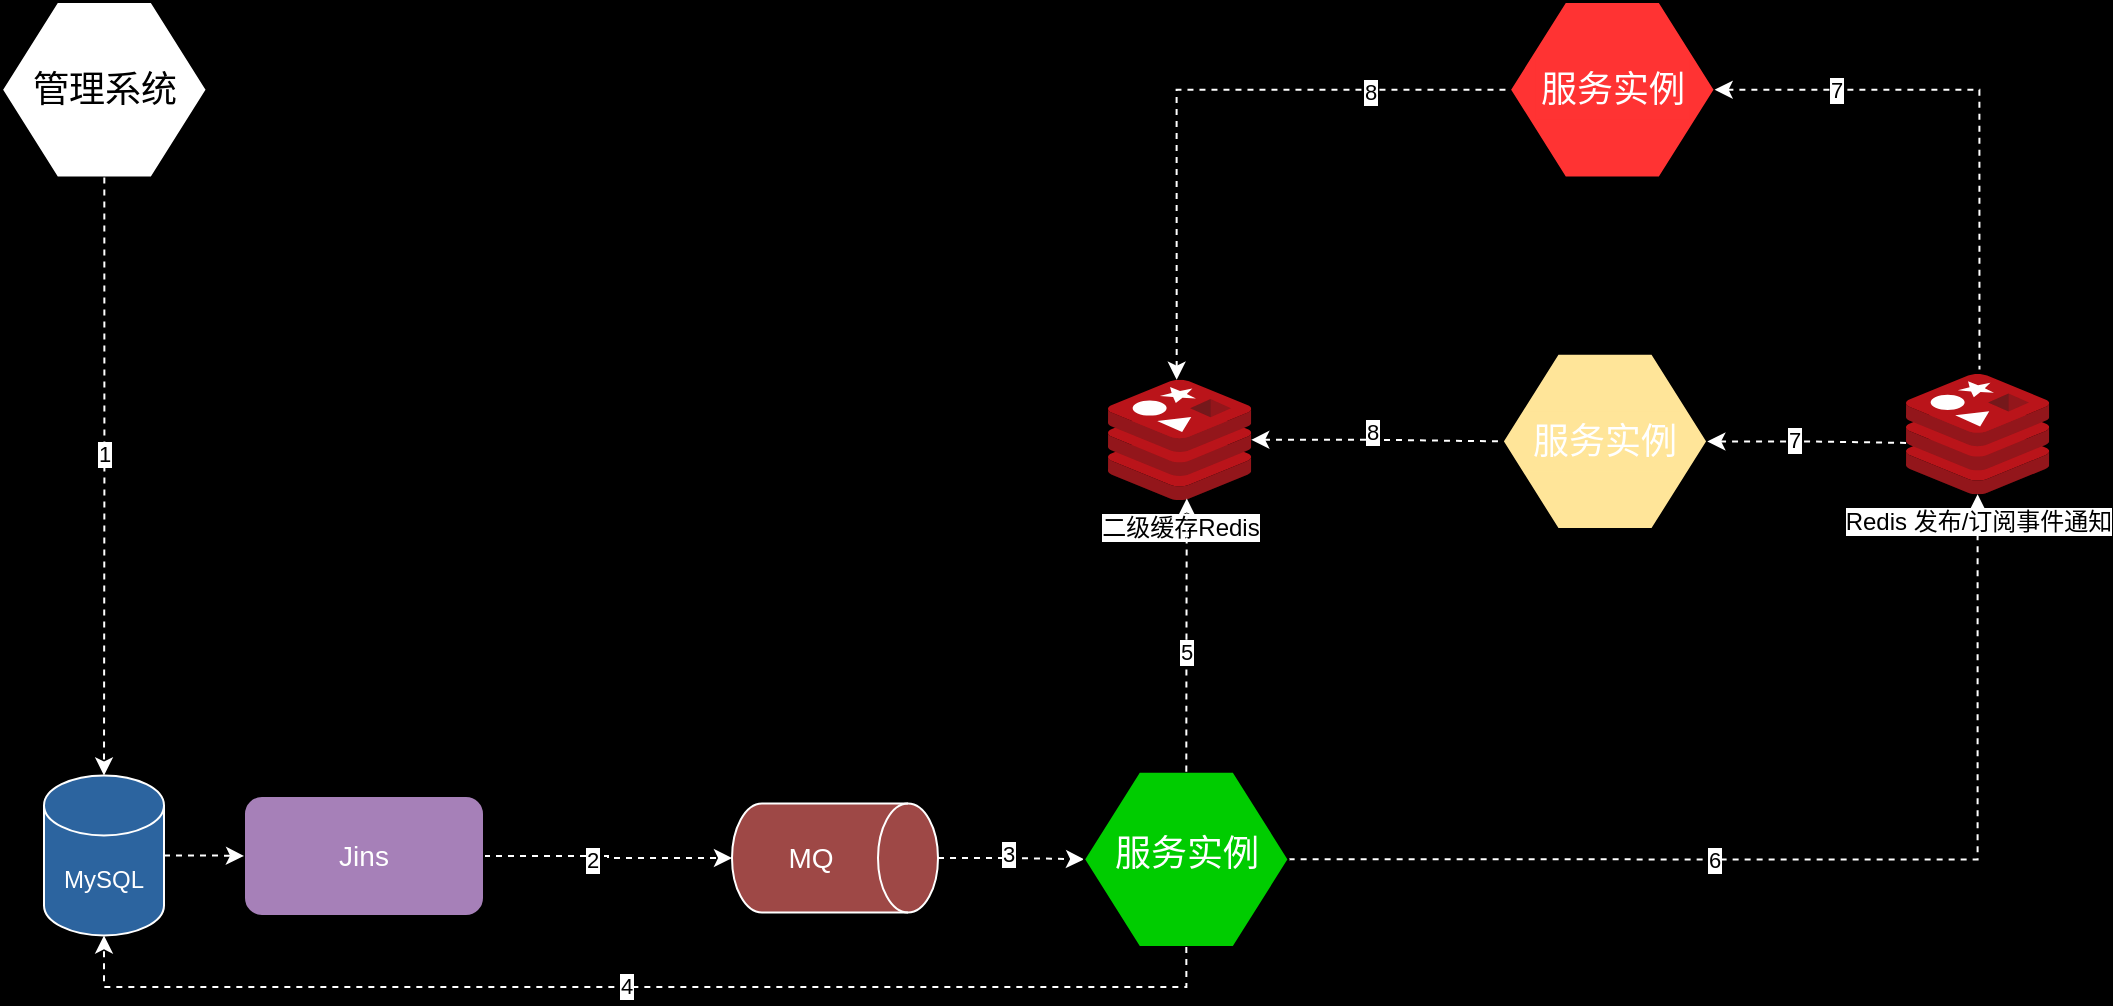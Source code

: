 <mxfile version="24.7.7">
  <diagram name="第 1 页" id="2kuI5vqeoujSwtPeEiwz">
    <mxGraphModel dx="2620" dy="2050" grid="0" gridSize="10" guides="1" tooltips="1" connect="1" arrows="1" fold="1" page="1" pageScale="1" pageWidth="827" pageHeight="1169" background="#000000" math="0" shadow="0">
      <root>
        <mxCell id="0" />
        <mxCell id="1" parent="0" />
        <mxCell id="nMclyF_xI6lpTPqhvQNZ-13" style="edgeStyle=orthogonalEdgeStyle;rounded=0;orthogonalLoop=1;jettySize=auto;html=1;exitX=1;exitY=0.5;exitDx=0;exitDy=0;strokeColor=#FFFFFF;dashed=1;" parent="1" source="nMclyF_xI6lpTPqhvQNZ-4" target="nMclyF_xI6lpTPqhvQNZ-10" edge="1">
          <mxGeometry relative="1" as="geometry" />
        </mxCell>
        <mxCell id="RNi2GJTvqtdYTUZvZrPk-51" value="2" style="edgeLabel;html=1;align=center;verticalAlign=middle;resizable=0;points=[];" vertex="1" connectable="0" parent="nMclyF_xI6lpTPqhvQNZ-13">
          <mxGeometry x="-0.185" y="-2" relative="1" as="geometry">
            <mxPoint x="3" as="offset" />
          </mxGeometry>
        </mxCell>
        <mxCell id="nMclyF_xI6lpTPqhvQNZ-4" value="&lt;font style=&quot;font-size: 14px;&quot; color=&quot;#ffffff&quot;&gt;Jins&lt;/font&gt;" style="rounded=1;whiteSpace=wrap;html=1;fillColor=#A680B8;" parent="1" vertex="1">
          <mxGeometry x="100" y="353" width="120" height="60" as="geometry" />
        </mxCell>
        <mxCell id="nMclyF_xI6lpTPqhvQNZ-8" style="edgeStyle=orthogonalEdgeStyle;rounded=0;orthogonalLoop=1;jettySize=auto;html=1;exitX=1;exitY=0.5;exitDx=0;exitDy=0;exitPerimeter=0;strokeColor=#FFFFFF;dashed=1;entryX=0;entryY=0.5;entryDx=0;entryDy=0;" parent="1" source="nMclyF_xI6lpTPqhvQNZ-5" edge="1" target="nMclyF_xI6lpTPqhvQNZ-4">
          <mxGeometry relative="1" as="geometry">
            <mxPoint x="104" y="387" as="targetPoint" />
          </mxGeometry>
        </mxCell>
        <mxCell id="nMclyF_xI6lpTPqhvQNZ-5" value="&lt;font color=&quot;#ffffff&quot;&gt;MySQL&lt;/font&gt;" style="shape=cylinder3;whiteSpace=wrap;html=1;boundedLbl=1;backgroundOutline=1;size=15;fillColor=#2C649F;strokeColor=#FFFFFF;" parent="1" vertex="1">
          <mxGeometry y="342.72" width="60" height="80" as="geometry" />
        </mxCell>
        <mxCell id="RNi2GJTvqtdYTUZvZrPk-16" value="" style="edgeStyle=orthogonalEdgeStyle;rounded=0;orthogonalLoop=1;jettySize=auto;html=1;strokeColor=#FFFFFF;dashed=1;" edge="1" parent="1" source="nMclyF_xI6lpTPqhvQNZ-10" target="nMclyF_xI6lpTPqhvQNZ-19">
          <mxGeometry relative="1" as="geometry">
            <mxPoint x="477" y="384" as="sourcePoint" />
          </mxGeometry>
        </mxCell>
        <mxCell id="RNi2GJTvqtdYTUZvZrPk-52" value="3" style="edgeLabel;html=1;align=center;verticalAlign=middle;resizable=0;points=[];" vertex="1" connectable="0" parent="RNi2GJTvqtdYTUZvZrPk-16">
          <mxGeometry x="-0.07" y="2" relative="1" as="geometry">
            <mxPoint as="offset" />
          </mxGeometry>
        </mxCell>
        <mxCell id="nMclyF_xI6lpTPqhvQNZ-10" value="&lt;font color=&quot;#ffffff&quot; style=&quot;font-size: 14px;&quot;&gt;MQ&lt;/font&gt;" style="shape=cylinder3;whiteSpace=wrap;html=1;boundedLbl=1;backgroundOutline=1;size=15;direction=south;fillColor=#9E4846;strokeColor=#FFFFFF;" parent="1" vertex="1">
          <mxGeometry x="344" y="356.71" width="103" height="54.57" as="geometry" />
        </mxCell>
        <mxCell id="RNi2GJTvqtdYTUZvZrPk-24" style="edgeStyle=orthogonalEdgeStyle;rounded=0;orthogonalLoop=1;jettySize=auto;html=1;exitX=1;exitY=0.5;exitDx=0;exitDy=0;strokeColor=#FFFFFF;dashed=1;" edge="1" parent="1" source="nMclyF_xI6lpTPqhvQNZ-19" target="RNi2GJTvqtdYTUZvZrPk-2">
          <mxGeometry relative="1" as="geometry" />
        </mxCell>
        <mxCell id="RNi2GJTvqtdYTUZvZrPk-55" value="6" style="edgeLabel;html=1;align=center;verticalAlign=middle;resizable=0;points=[];" vertex="1" connectable="0" parent="RNi2GJTvqtdYTUZvZrPk-24">
          <mxGeometry x="-0.196" relative="1" as="geometry">
            <mxPoint as="offset" />
          </mxGeometry>
        </mxCell>
        <mxCell id="nMclyF_xI6lpTPqhvQNZ-19" value="" style="verticalLabelPosition=bottom;verticalAlign=top;html=1;shape=hexagon;perimeter=hexagonPerimeter2;arcSize=6;size=0.27;fillColor=#00CC00;" parent="1" vertex="1">
          <mxGeometry x="520" y="340.82" width="102.32" height="87.71" as="geometry" />
        </mxCell>
        <mxCell id="RNi2GJTvqtdYTUZvZrPk-2" value="Redis 发布/订阅事件通知" style="image;sketch=0;aspect=fixed;html=1;points=[];align=center;fontSize=12;image=img/lib/mscae/Cache_Redis_Product.svg;" vertex="1" parent="1">
          <mxGeometry x="931" y="142" width="71.62" height="60.16" as="geometry" />
        </mxCell>
        <mxCell id="RNi2GJTvqtdYTUZvZrPk-18" value="" style="verticalLabelPosition=bottom;verticalAlign=top;html=1;shape=hexagon;perimeter=hexagonPerimeter2;arcSize=6;size=0.27;fillColor=#FFE599;" vertex="1" parent="1">
          <mxGeometry x="729.34" y="131.84" width="102.32" height="87.71" as="geometry" />
        </mxCell>
        <mxCell id="RNi2GJTvqtdYTUZvZrPk-19" value="&lt;span style=&quot;font-size: 18px;&quot;&gt;&lt;font color=&quot;#ffffff&quot;&gt;服务实例&lt;/font&gt;&lt;/span&gt;" style="text;html=1;align=center;verticalAlign=middle;whiteSpace=wrap;rounded=0;fillColor=#FFE599;" vertex="1" parent="1">
          <mxGeometry x="742" y="160.7" width="77" height="30" as="geometry" />
        </mxCell>
        <mxCell id="RNi2GJTvqtdYTUZvZrPk-20" value="&lt;span style=&quot;font-size: 18px;&quot;&gt;&lt;font color=&quot;#ffffff&quot;&gt;服务实例&lt;/font&gt;&lt;/span&gt;" style="text;html=1;align=center;verticalAlign=middle;whiteSpace=wrap;rounded=0;" vertex="1" parent="1">
          <mxGeometry x="532.66" y="366.68" width="77" height="30" as="geometry" />
        </mxCell>
        <mxCell id="RNi2GJTvqtdYTUZvZrPk-26" style="edgeStyle=orthogonalEdgeStyle;rounded=0;orthogonalLoop=1;jettySize=auto;html=1;exitX=1;exitY=0.5;exitDx=0;exitDy=0;entryX=0.019;entryY=0.573;entryDx=0;entryDy=0;entryPerimeter=0;endArrow=none;endFill=0;startArrow=classic;startFill=1;strokeColor=#FFFFFF;dashed=1;" edge="1" parent="1" source="RNi2GJTvqtdYTUZvZrPk-18" target="RNi2GJTvqtdYTUZvZrPk-2">
          <mxGeometry relative="1" as="geometry" />
        </mxCell>
        <mxCell id="RNi2GJTvqtdYTUZvZrPk-56" value="7" style="edgeLabel;html=1;align=center;verticalAlign=middle;resizable=0;points=[];" vertex="1" connectable="0" parent="RNi2GJTvqtdYTUZvZrPk-26">
          <mxGeometry x="-0.138" y="1" relative="1" as="geometry">
            <mxPoint as="offset" />
          </mxGeometry>
        </mxCell>
        <mxCell id="RNi2GJTvqtdYTUZvZrPk-29" style="edgeStyle=orthogonalEdgeStyle;rounded=0;orthogonalLoop=1;jettySize=auto;html=1;exitX=0.5;exitY=1;exitDx=0;exitDy=0;entryX=0.5;entryY=1;entryDx=0;entryDy=0;entryPerimeter=0;strokeColor=#FFFFFF;dashed=1;" edge="1" parent="1" source="nMclyF_xI6lpTPqhvQNZ-19" target="nMclyF_xI6lpTPqhvQNZ-5">
          <mxGeometry relative="1" as="geometry" />
        </mxCell>
        <mxCell id="RNi2GJTvqtdYTUZvZrPk-53" value="4" style="edgeLabel;html=1;align=center;verticalAlign=middle;resizable=0;points=[];" vertex="1" connectable="0" parent="RNi2GJTvqtdYTUZvZrPk-29">
          <mxGeometry x="0.024" y="-1" relative="1" as="geometry">
            <mxPoint as="offset" />
          </mxGeometry>
        </mxCell>
        <mxCell id="RNi2GJTvqtdYTUZvZrPk-39" style="edgeStyle=orthogonalEdgeStyle;rounded=0;orthogonalLoop=1;jettySize=auto;html=1;entryX=0;entryY=0.5;entryDx=0;entryDy=0;dashed=1;startArrow=classic;startFill=1;endArrow=none;endFill=0;strokeColor=#FFFFFF;" edge="1" parent="1" source="RNi2GJTvqtdYTUZvZrPk-30" target="RNi2GJTvqtdYTUZvZrPk-18">
          <mxGeometry relative="1" as="geometry" />
        </mxCell>
        <mxCell id="RNi2GJTvqtdYTUZvZrPk-58" value="8" style="edgeLabel;html=1;align=center;verticalAlign=middle;resizable=0;points=[];" vertex="1" connectable="0" parent="RNi2GJTvqtdYTUZvZrPk-39">
          <mxGeometry x="-0.05" y="4" relative="1" as="geometry">
            <mxPoint as="offset" />
          </mxGeometry>
        </mxCell>
        <mxCell id="RNi2GJTvqtdYTUZvZrPk-40" style="edgeStyle=orthogonalEdgeStyle;rounded=0;orthogonalLoop=1;jettySize=auto;html=1;entryX=0;entryY=0.5;entryDx=0;entryDy=0;dashed=1;strokeColor=#FFFFFF;endArrow=none;endFill=0;startArrow=classic;startFill=1;" edge="1" parent="1" target="RNi2GJTvqtdYTUZvZrPk-31">
          <mxGeometry relative="1" as="geometry">
            <mxPoint x="566.34" y="144.84" as="sourcePoint" />
            <mxPoint x="729.34" y="-0.145" as="targetPoint" />
            <Array as="points">
              <mxPoint x="566" />
            </Array>
          </mxGeometry>
        </mxCell>
        <mxCell id="RNi2GJTvqtdYTUZvZrPk-59" value="8" style="edgeLabel;html=1;align=center;verticalAlign=middle;resizable=0;points=[];" vertex="1" connectable="0" parent="RNi2GJTvqtdYTUZvZrPk-40">
          <mxGeometry x="0.548" y="-1" relative="1" as="geometry">
            <mxPoint as="offset" />
          </mxGeometry>
        </mxCell>
        <mxCell id="RNi2GJTvqtdYTUZvZrPk-30" value="二级缓存Redis" style="image;sketch=0;aspect=fixed;html=1;points=[];align=center;fontSize=12;image=img/lib/mscae/Cache_Redis_Product.svg;" vertex="1" parent="1">
          <mxGeometry x="532" y="144.84" width="71.62" height="60.16" as="geometry" />
        </mxCell>
        <mxCell id="RNi2GJTvqtdYTUZvZrPk-31" value="" style="verticalLabelPosition=bottom;verticalAlign=top;html=1;shape=hexagon;perimeter=hexagonPerimeter2;arcSize=6;size=0.27;fillColor=#FF3333;" vertex="1" parent="1">
          <mxGeometry x="733" y="-44" width="102.32" height="87.71" as="geometry" />
        </mxCell>
        <mxCell id="RNi2GJTvqtdYTUZvZrPk-32" value="&lt;span style=&quot;font-size: 18px;&quot;&gt;&lt;font color=&quot;#ffffff&quot;&gt;服务实例&lt;/font&gt;&lt;/span&gt;" style="text;html=1;align=center;verticalAlign=middle;whiteSpace=wrap;rounded=0;fillColor=#FF3333;" vertex="1" parent="1">
          <mxGeometry x="745.66" y="-15.14" width="77" height="30" as="geometry" />
        </mxCell>
        <mxCell id="RNi2GJTvqtdYTUZvZrPk-34" style="edgeStyle=orthogonalEdgeStyle;rounded=0;orthogonalLoop=1;jettySize=auto;html=1;exitX=1;exitY=0.5;exitDx=0;exitDy=0;entryX=0.513;entryY=-0.037;entryDx=0;entryDy=0;entryPerimeter=0;strokeColor=#FFFFFF;dashed=1;endArrow=none;endFill=0;startArrow=classic;startFill=1;" edge="1" parent="1" source="RNi2GJTvqtdYTUZvZrPk-31" target="RNi2GJTvqtdYTUZvZrPk-2">
          <mxGeometry relative="1" as="geometry" />
        </mxCell>
        <mxCell id="RNi2GJTvqtdYTUZvZrPk-57" value="7" style="edgeLabel;html=1;align=center;verticalAlign=middle;resizable=0;points=[];" vertex="1" connectable="0" parent="RNi2GJTvqtdYTUZvZrPk-34">
          <mxGeometry x="-0.556" relative="1" as="geometry">
            <mxPoint as="offset" />
          </mxGeometry>
        </mxCell>
        <mxCell id="RNi2GJTvqtdYTUZvZrPk-43" style="edgeStyle=orthogonalEdgeStyle;rounded=0;orthogonalLoop=1;jettySize=auto;html=1;exitX=0.5;exitY=0;exitDx=0;exitDy=0;entryX=0.55;entryY=0.988;entryDx=0;entryDy=0;entryPerimeter=0;curved=1;strokeColor=#FFFFFF;dashed=1;" edge="1" parent="1" source="nMclyF_xI6lpTPqhvQNZ-19" target="RNi2GJTvqtdYTUZvZrPk-30">
          <mxGeometry relative="1" as="geometry" />
        </mxCell>
        <mxCell id="RNi2GJTvqtdYTUZvZrPk-54" value="5" style="edgeLabel;html=1;align=center;verticalAlign=middle;resizable=0;points=[];" vertex="1" connectable="0" parent="RNi2GJTvqtdYTUZvZrPk-43">
          <mxGeometry x="-0.123" relative="1" as="geometry">
            <mxPoint as="offset" />
          </mxGeometry>
        </mxCell>
        <mxCell id="RNi2GJTvqtdYTUZvZrPk-46" value="" style="verticalLabelPosition=bottom;verticalAlign=top;html=1;shape=hexagon;perimeter=hexagonPerimeter2;arcSize=6;size=0.27;fillColor=#FFFFFF;" vertex="1" parent="1">
          <mxGeometry x="-21" y="-44" width="102.32" height="87.71" as="geometry" />
        </mxCell>
        <mxCell id="RNi2GJTvqtdYTUZvZrPk-47" value="&lt;span style=&quot;font-size: 18px;&quot;&gt;管理系统&lt;/span&gt;" style="text;html=1;align=center;verticalAlign=middle;whiteSpace=wrap;rounded=0;" vertex="1" parent="1">
          <mxGeometry x="-8.34" y="-15.14" width="77" height="30" as="geometry" />
        </mxCell>
        <mxCell id="RNi2GJTvqtdYTUZvZrPk-48" style="edgeStyle=orthogonalEdgeStyle;rounded=0;orthogonalLoop=1;jettySize=auto;html=1;exitX=0.5;exitY=1;exitDx=0;exitDy=0;entryX=0.5;entryY=0;entryDx=0;entryDy=0;entryPerimeter=0;dashed=1;strokeColor=#FFFFFF;" edge="1" parent="1" source="RNi2GJTvqtdYTUZvZrPk-46" target="nMclyF_xI6lpTPqhvQNZ-5">
          <mxGeometry relative="1" as="geometry" />
        </mxCell>
        <mxCell id="RNi2GJTvqtdYTUZvZrPk-49" value="1" style="edgeLabel;html=1;align=center;verticalAlign=middle;resizable=0;points=[];" vertex="1" connectable="0" parent="RNi2GJTvqtdYTUZvZrPk-48">
          <mxGeometry x="-0.073" relative="1" as="geometry">
            <mxPoint as="offset" />
          </mxGeometry>
        </mxCell>
      </root>
    </mxGraphModel>
  </diagram>
</mxfile>
